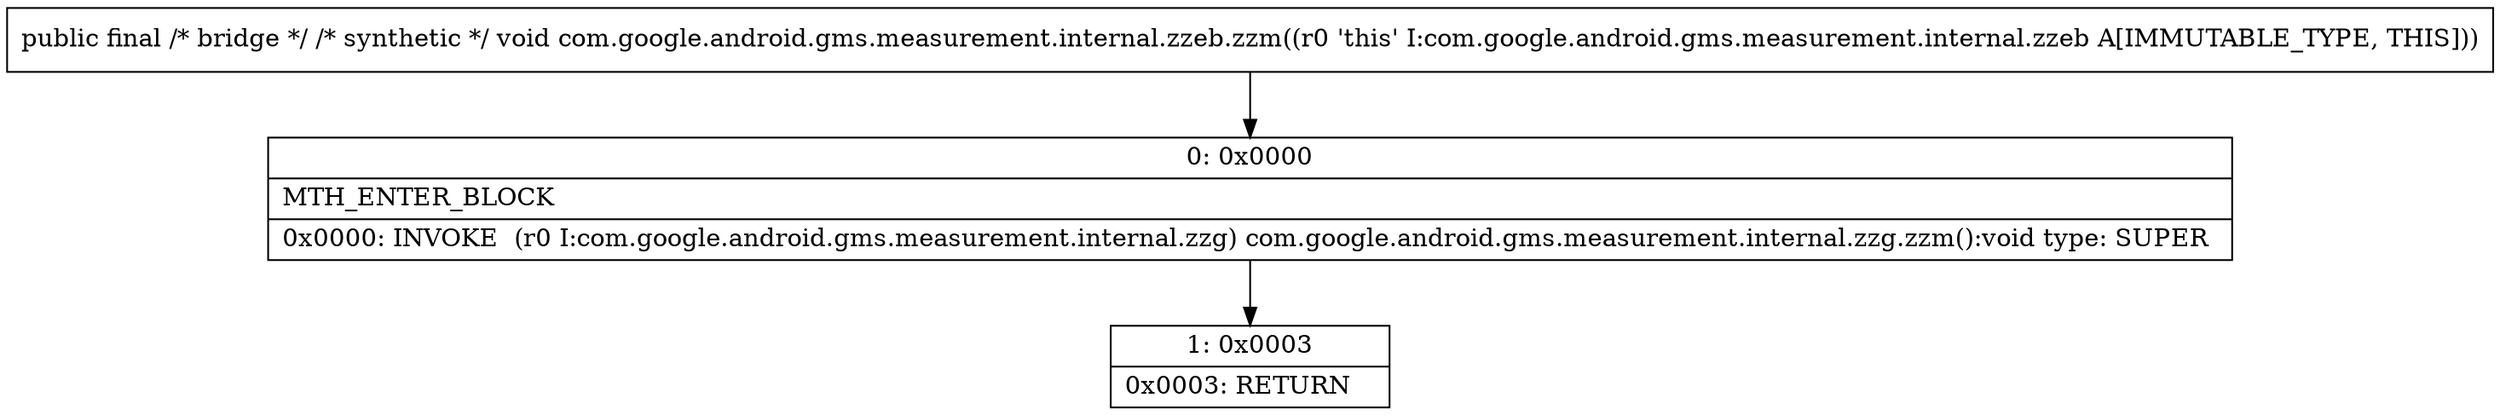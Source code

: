 digraph "CFG forcom.google.android.gms.measurement.internal.zzeb.zzm()V" {
Node_0 [shape=record,label="{0\:\ 0x0000|MTH_ENTER_BLOCK\l|0x0000: INVOKE  (r0 I:com.google.android.gms.measurement.internal.zzg) com.google.android.gms.measurement.internal.zzg.zzm():void type: SUPER \l}"];
Node_1 [shape=record,label="{1\:\ 0x0003|0x0003: RETURN   \l}"];
MethodNode[shape=record,label="{public final \/* bridge *\/ \/* synthetic *\/ void com.google.android.gms.measurement.internal.zzeb.zzm((r0 'this' I:com.google.android.gms.measurement.internal.zzeb A[IMMUTABLE_TYPE, THIS])) }"];
MethodNode -> Node_0;
Node_0 -> Node_1;
}


